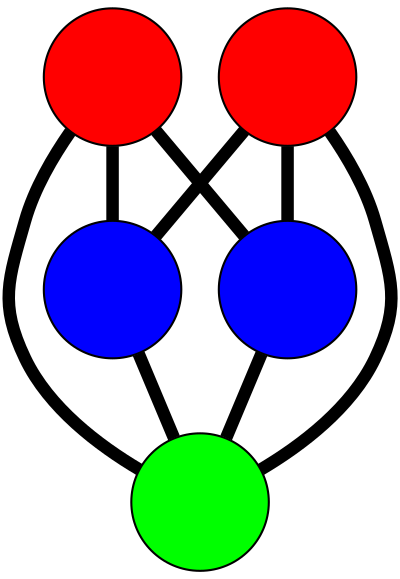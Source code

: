 graph G {
	graph [bb="-93.074,-151.36,111.84,156.81",
		overlap=false,
		sep=0.0,
		splines=true
	];
	node [color=black,
		fixedsize=true,
		fontname="Latin Modern Math",
		fontsize=42,
		height=.92,
		label="\N",
		penwidth=1,
		shape=circle,
		width=.92
	];
	edge [color=black,
		penwidth=6,
		style=bold
	];
	0	 [fillcolor=red,
		height=0.91667,
		label="",
		pos="-56.032,-44.689",
		style=filled,
		width=0.91667];
	2	 [fillcolor=blue,
		height=0.91667,
		label="",
		pos="34.797,-118.36",
		style=filled,
		width=0.91667];
	0 -- 2	 [pos="-30.247,-65.603 -17.974,-75.558 -3.3333,-87.433 8.9477,-97.395"];
	3	 [fillcolor=blue,
		height=0.91667,
		label="",
		pos="2.4652,123.81",
		style=filled,
		width=0.91667];
	0 -- 3	 [pos="-43.443,-13.778 -38.177,-0.50164 -32.121,15.235 -27.075,29.602 -19.862,50.141 -12.535,73.487 -6.983,91.8"];
	4	 [fillcolor=green,
		height=0.91667,
		label="",
		pos="78.843,9.9211",
		style=filled,
		width=0.91667];
	0 -- 4	 [pos="-25.427,-32.297 -3.5089,-23.423 25.896,-11.517 47.892,-2.6108"];
	1	 [fillcolor=red,
		height=0.91667,
		label="",
		pos="-60.074,29.318",
		style=filled,
		width=0.91667];
	1 -- 2	 [pos="-42.229,1.541 -25.322,-24.778 -0.062716,-64.097 16.872,-90.458"];
	1 -- 3	 [pos="-41.817,56.904 -33.669,69.215 -24.086,83.694 -15.923,96.028"];
	1 -- 4	 [pos="-27.152,24.722 -5.0079,21.629 24.063,17.57 46.158,14.485"];
	2 -- 4	 [pos="45.572,-86.98 52.398,-67.101 61.194,-41.483 68.027,-21.581"];
	3 -- 4	 [pos="20.954,96.241 32.875,78.467 48.321,55.434 60.26,37.631"];
}
